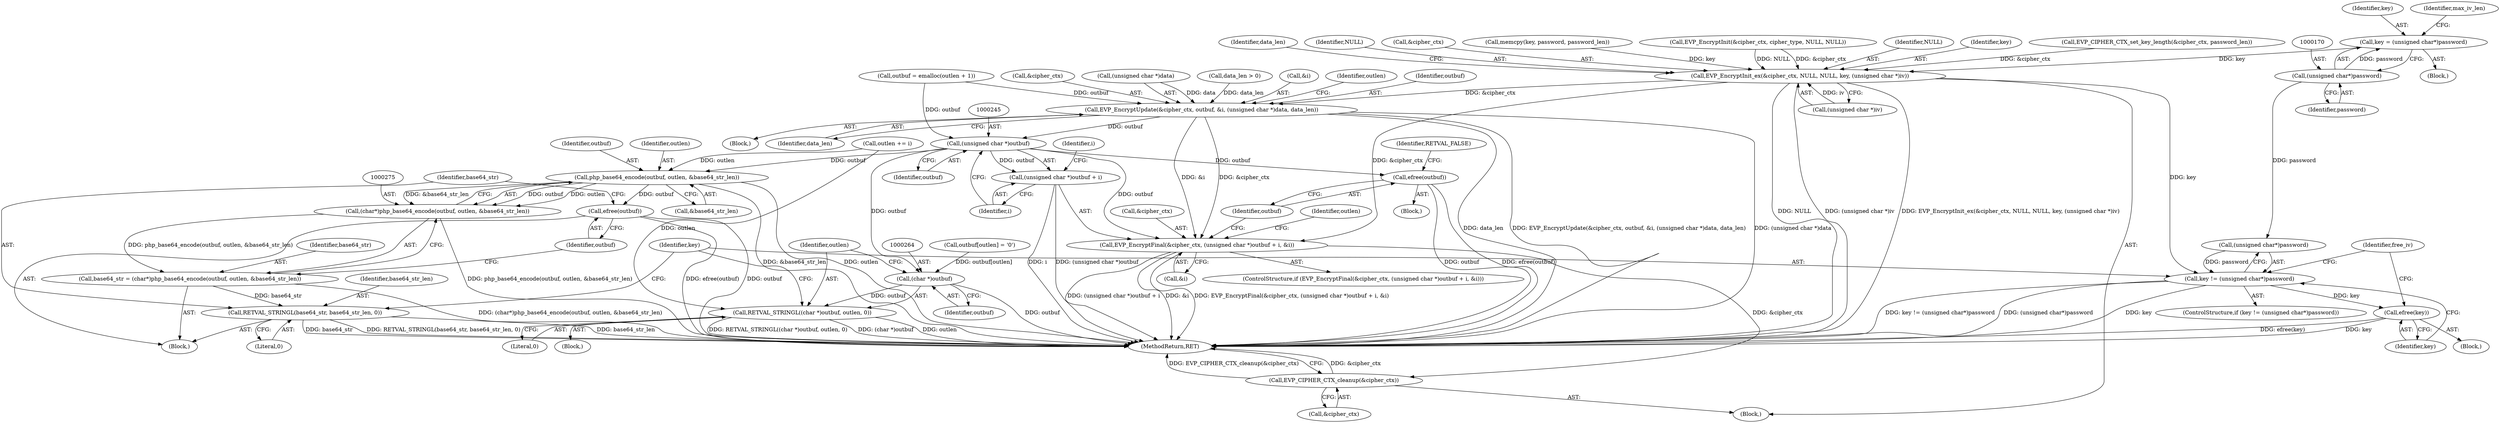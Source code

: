 digraph "0_php_270a406ac94b5fc5cc9ef59fc61e3b4b95648a3e@pointer" {
"1000167" [label="(Call,key = (unsigned char*)password)"];
"1000169" [label="(Call,(unsigned char*)password)"];
"1000212" [label="(Call,EVP_EncryptInit_ex(&cipher_ctx, NULL, NULL, key, (unsigned char *)iv))"];
"1000226" [label="(Call,EVP_EncryptUpdate(&cipher_ctx, outbuf, &i, (unsigned char *)data, data_len))"];
"1000240" [label="(Call,EVP_EncryptFinal(&cipher_ctx, (unsigned char *)outbuf + i, &i))"];
"1000306" [label="(Call,EVP_CIPHER_CTX_cleanup(&cipher_ctx))"];
"1000244" [label="(Call,(unsigned char *)outbuf)"];
"1000243" [label="(Call,(unsigned char *)outbuf + i)"];
"1000263" [label="(Call,(char *)outbuf)"];
"1000262" [label="(Call,RETVAL_STRINGL((char *)outbuf, outlen, 0))"];
"1000276" [label="(Call,php_base64_encode(outbuf, outlen, &base64_str_len))"];
"1000274" [label="(Call,(char*)php_base64_encode(outbuf, outlen, &base64_str_len))"];
"1000272" [label="(Call,base64_str = (char*)php_base64_encode(outbuf, outlen, &base64_str_len))"];
"1000283" [label="(Call,RETVAL_STRINGL(base64_str, base64_str_len, 0))"];
"1000281" [label="(Call,efree(outbuf))"];
"1000289" [label="(Call,efree(outbuf))"];
"1000293" [label="(Call,key != (unsigned char*)password)"];
"1000299" [label="(Call,efree(key))"];
"1000285" [label="(Identifier,base64_str_len)"];
"1000278" [label="(Identifier,outlen)"];
"1000292" [label="(ControlStructure,if (key != (unsigned char*)password))"];
"1000197" [label="(Call,EVP_EncryptInit(&cipher_ctx, cipher_type, NULL, NULL))"];
"1000166" [label="(Block,)"];
"1000279" [label="(Call,&base64_str_len)"];
"1000307" [label="(Call,&cipher_ctx)"];
"1000243" [label="(Call,(unsigned char *)outbuf + i)"];
"1000247" [label="(Identifier,i)"];
"1000246" [label="(Identifier,outbuf)"];
"1000267" [label="(Literal,0)"];
"1000281" [label="(Call,efree(outbuf))"];
"1000191" [label="(Call,outbuf = emalloc(outlen + 1))"];
"1000257" [label="(Call,outbuf[outlen] = '\0')"];
"1000232" [label="(Call,(unsigned char *)data)"];
"1000273" [label="(Identifier,base64_str)"];
"1000294" [label="(Identifier,key)"];
"1000212" [label="(Call,EVP_EncryptInit_ex(&cipher_ctx, NULL, NULL, key, (unsigned char *)iv))"];
"1000223" [label="(Identifier,data_len)"];
"1000167" [label="(Call,key = (unsigned char*)password)"];
"1000252" [label="(Identifier,outlen)"];
"1000215" [label="(Identifier,NULL)"];
"1000222" [label="(Call,data_len > 0)"];
"1000249" [label="(Identifier,i)"];
"1000256" [label="(Block,)"];
"1000284" [label="(Identifier,base64_str)"];
"1000225" [label="(Block,)"];
"1000291" [label="(Identifier,RETVAL_FALSE)"];
"1000248" [label="(Call,&i)"];
"1000295" [label="(Call,(unsigned char*)password)"];
"1000171" [label="(Identifier,password)"];
"1000213" [label="(Call,&cipher_ctx)"];
"1000277" [label="(Identifier,outbuf)"];
"1000286" [label="(Literal,0)"];
"1000251" [label="(Call,outlen += i)"];
"1000161" [label="(Call,memcpy(key, password, password_len))"];
"1000290" [label="(Identifier,outbuf)"];
"1000309" [label="(MethodReturn,RET)"];
"1000216" [label="(Identifier,NULL)"];
"1000169" [label="(Call,(unsigned char*)password)"];
"1000289" [label="(Call,efree(outbuf))"];
"1000298" [label="(Block,)"];
"1000230" [label="(Call,&i)"];
"1000299" [label="(Call,efree(key))"];
"1000237" [label="(Identifier,outlen)"];
"1000217" [label="(Identifier,key)"];
"1000229" [label="(Identifier,outbuf)"];
"1000240" [label="(Call,EVP_EncryptFinal(&cipher_ctx, (unsigned char *)outbuf + i, &i))"];
"1000266" [label="(Identifier,outlen)"];
"1000300" [label="(Identifier,key)"];
"1000265" [label="(Identifier,outbuf)"];
"1000293" [label="(Call,key != (unsigned char*)password)"];
"1000168" [label="(Identifier,key)"];
"1000235" [label="(Identifier,data_len)"];
"1000102" [label="(Block,)"];
"1000282" [label="(Identifier,outbuf)"];
"1000244" [label="(Call,(unsigned char *)outbuf)"];
"1000241" [label="(Call,&cipher_ctx)"];
"1000269" [label="(Block,)"];
"1000272" [label="(Call,base64_str = (char*)php_base64_encode(outbuf, outlen, &base64_str_len))"];
"1000226" [label="(Call,EVP_EncryptUpdate(&cipher_ctx, outbuf, &i, (unsigned char *)data, data_len))"];
"1000306" [label="(Call,EVP_CIPHER_CTX_cleanup(&cipher_ctx))"];
"1000263" [label="(Call,(char *)outbuf)"];
"1000274" [label="(Call,(char*)php_base64_encode(outbuf, outlen, &base64_str_len))"];
"1000283" [label="(Call,RETVAL_STRINGL(base64_str, base64_str_len, 0))"];
"1000288" [label="(Block,)"];
"1000276" [label="(Call,php_base64_encode(outbuf, outlen, &base64_str_len))"];
"1000173" [label="(Identifier,max_iv_len)"];
"1000218" [label="(Call,(unsigned char *)iv)"];
"1000208" [label="(Call,EVP_CIPHER_CTX_set_key_length(&cipher_ctx, password_len))"];
"1000262" [label="(Call,RETVAL_STRINGL((char *)outbuf, outlen, 0))"];
"1000302" [label="(Identifier,free_iv)"];
"1000239" [label="(ControlStructure,if (EVP_EncryptFinal(&cipher_ctx, (unsigned char *)outbuf + i, &i)))"];
"1000227" [label="(Call,&cipher_ctx)"];
"1000167" -> "1000166"  [label="AST: "];
"1000167" -> "1000169"  [label="CFG: "];
"1000168" -> "1000167"  [label="AST: "];
"1000169" -> "1000167"  [label="AST: "];
"1000173" -> "1000167"  [label="CFG: "];
"1000169" -> "1000167"  [label="DDG: password"];
"1000167" -> "1000212"  [label="DDG: key"];
"1000169" -> "1000171"  [label="CFG: "];
"1000170" -> "1000169"  [label="AST: "];
"1000171" -> "1000169"  [label="AST: "];
"1000169" -> "1000295"  [label="DDG: password"];
"1000212" -> "1000102"  [label="AST: "];
"1000212" -> "1000218"  [label="CFG: "];
"1000213" -> "1000212"  [label="AST: "];
"1000215" -> "1000212"  [label="AST: "];
"1000216" -> "1000212"  [label="AST: "];
"1000217" -> "1000212"  [label="AST: "];
"1000218" -> "1000212"  [label="AST: "];
"1000223" -> "1000212"  [label="CFG: "];
"1000212" -> "1000309"  [label="DDG: NULL"];
"1000212" -> "1000309"  [label="DDG: (unsigned char *)iv"];
"1000212" -> "1000309"  [label="DDG: EVP_EncryptInit_ex(&cipher_ctx, NULL, NULL, key, (unsigned char *)iv)"];
"1000208" -> "1000212"  [label="DDG: &cipher_ctx"];
"1000197" -> "1000212"  [label="DDG: &cipher_ctx"];
"1000197" -> "1000212"  [label="DDG: NULL"];
"1000161" -> "1000212"  [label="DDG: key"];
"1000218" -> "1000212"  [label="DDG: iv"];
"1000212" -> "1000226"  [label="DDG: &cipher_ctx"];
"1000212" -> "1000240"  [label="DDG: &cipher_ctx"];
"1000212" -> "1000293"  [label="DDG: key"];
"1000226" -> "1000225"  [label="AST: "];
"1000226" -> "1000235"  [label="CFG: "];
"1000227" -> "1000226"  [label="AST: "];
"1000229" -> "1000226"  [label="AST: "];
"1000230" -> "1000226"  [label="AST: "];
"1000232" -> "1000226"  [label="AST: "];
"1000235" -> "1000226"  [label="AST: "];
"1000237" -> "1000226"  [label="CFG: "];
"1000226" -> "1000309"  [label="DDG: data_len"];
"1000226" -> "1000309"  [label="DDG: EVP_EncryptUpdate(&cipher_ctx, outbuf, &i, (unsigned char *)data, data_len)"];
"1000226" -> "1000309"  [label="DDG: (unsigned char *)data"];
"1000191" -> "1000226"  [label="DDG: outbuf"];
"1000232" -> "1000226"  [label="DDG: data"];
"1000222" -> "1000226"  [label="DDG: data_len"];
"1000226" -> "1000240"  [label="DDG: &cipher_ctx"];
"1000226" -> "1000240"  [label="DDG: &i"];
"1000226" -> "1000244"  [label="DDG: outbuf"];
"1000240" -> "1000239"  [label="AST: "];
"1000240" -> "1000248"  [label="CFG: "];
"1000241" -> "1000240"  [label="AST: "];
"1000243" -> "1000240"  [label="AST: "];
"1000248" -> "1000240"  [label="AST: "];
"1000252" -> "1000240"  [label="CFG: "];
"1000290" -> "1000240"  [label="CFG: "];
"1000240" -> "1000309"  [label="DDG: &i"];
"1000240" -> "1000309"  [label="DDG: EVP_EncryptFinal(&cipher_ctx, (unsigned char *)outbuf + i, &i)"];
"1000240" -> "1000309"  [label="DDG: (unsigned char *)outbuf + i"];
"1000244" -> "1000240"  [label="DDG: outbuf"];
"1000240" -> "1000306"  [label="DDG: &cipher_ctx"];
"1000306" -> "1000102"  [label="AST: "];
"1000306" -> "1000307"  [label="CFG: "];
"1000307" -> "1000306"  [label="AST: "];
"1000309" -> "1000306"  [label="CFG: "];
"1000306" -> "1000309"  [label="DDG: &cipher_ctx"];
"1000306" -> "1000309"  [label="DDG: EVP_CIPHER_CTX_cleanup(&cipher_ctx)"];
"1000244" -> "1000243"  [label="AST: "];
"1000244" -> "1000246"  [label="CFG: "];
"1000245" -> "1000244"  [label="AST: "];
"1000246" -> "1000244"  [label="AST: "];
"1000247" -> "1000244"  [label="CFG: "];
"1000244" -> "1000243"  [label="DDG: outbuf"];
"1000191" -> "1000244"  [label="DDG: outbuf"];
"1000244" -> "1000263"  [label="DDG: outbuf"];
"1000244" -> "1000276"  [label="DDG: outbuf"];
"1000244" -> "1000289"  [label="DDG: outbuf"];
"1000243" -> "1000247"  [label="CFG: "];
"1000247" -> "1000243"  [label="AST: "];
"1000249" -> "1000243"  [label="CFG: "];
"1000243" -> "1000309"  [label="DDG: (unsigned char *)outbuf"];
"1000243" -> "1000309"  [label="DDG: i"];
"1000263" -> "1000262"  [label="AST: "];
"1000263" -> "1000265"  [label="CFG: "];
"1000264" -> "1000263"  [label="AST: "];
"1000265" -> "1000263"  [label="AST: "];
"1000266" -> "1000263"  [label="CFG: "];
"1000263" -> "1000309"  [label="DDG: outbuf"];
"1000263" -> "1000262"  [label="DDG: outbuf"];
"1000257" -> "1000263"  [label="DDG: outbuf[outlen]"];
"1000262" -> "1000256"  [label="AST: "];
"1000262" -> "1000267"  [label="CFG: "];
"1000266" -> "1000262"  [label="AST: "];
"1000267" -> "1000262"  [label="AST: "];
"1000294" -> "1000262"  [label="CFG: "];
"1000262" -> "1000309"  [label="DDG: (char *)outbuf"];
"1000262" -> "1000309"  [label="DDG: outlen"];
"1000262" -> "1000309"  [label="DDG: RETVAL_STRINGL((char *)outbuf, outlen, 0)"];
"1000251" -> "1000262"  [label="DDG: outlen"];
"1000276" -> "1000274"  [label="AST: "];
"1000276" -> "1000279"  [label="CFG: "];
"1000277" -> "1000276"  [label="AST: "];
"1000278" -> "1000276"  [label="AST: "];
"1000279" -> "1000276"  [label="AST: "];
"1000274" -> "1000276"  [label="CFG: "];
"1000276" -> "1000309"  [label="DDG: outlen"];
"1000276" -> "1000309"  [label="DDG: &base64_str_len"];
"1000276" -> "1000274"  [label="DDG: outbuf"];
"1000276" -> "1000274"  [label="DDG: outlen"];
"1000276" -> "1000274"  [label="DDG: &base64_str_len"];
"1000251" -> "1000276"  [label="DDG: outlen"];
"1000276" -> "1000281"  [label="DDG: outbuf"];
"1000274" -> "1000272"  [label="AST: "];
"1000275" -> "1000274"  [label="AST: "];
"1000272" -> "1000274"  [label="CFG: "];
"1000274" -> "1000309"  [label="DDG: php_base64_encode(outbuf, outlen, &base64_str_len)"];
"1000274" -> "1000272"  [label="DDG: php_base64_encode(outbuf, outlen, &base64_str_len)"];
"1000272" -> "1000269"  [label="AST: "];
"1000273" -> "1000272"  [label="AST: "];
"1000282" -> "1000272"  [label="CFG: "];
"1000272" -> "1000309"  [label="DDG: (char*)php_base64_encode(outbuf, outlen, &base64_str_len)"];
"1000272" -> "1000283"  [label="DDG: base64_str"];
"1000283" -> "1000269"  [label="AST: "];
"1000283" -> "1000286"  [label="CFG: "];
"1000284" -> "1000283"  [label="AST: "];
"1000285" -> "1000283"  [label="AST: "];
"1000286" -> "1000283"  [label="AST: "];
"1000294" -> "1000283"  [label="CFG: "];
"1000283" -> "1000309"  [label="DDG: base64_str_len"];
"1000283" -> "1000309"  [label="DDG: base64_str"];
"1000283" -> "1000309"  [label="DDG: RETVAL_STRINGL(base64_str, base64_str_len, 0)"];
"1000281" -> "1000269"  [label="AST: "];
"1000281" -> "1000282"  [label="CFG: "];
"1000282" -> "1000281"  [label="AST: "];
"1000284" -> "1000281"  [label="CFG: "];
"1000281" -> "1000309"  [label="DDG: outbuf"];
"1000281" -> "1000309"  [label="DDG: efree(outbuf)"];
"1000289" -> "1000288"  [label="AST: "];
"1000289" -> "1000290"  [label="CFG: "];
"1000290" -> "1000289"  [label="AST: "];
"1000291" -> "1000289"  [label="CFG: "];
"1000289" -> "1000309"  [label="DDG: outbuf"];
"1000289" -> "1000309"  [label="DDG: efree(outbuf)"];
"1000293" -> "1000292"  [label="AST: "];
"1000293" -> "1000295"  [label="CFG: "];
"1000294" -> "1000293"  [label="AST: "];
"1000295" -> "1000293"  [label="AST: "];
"1000300" -> "1000293"  [label="CFG: "];
"1000302" -> "1000293"  [label="CFG: "];
"1000293" -> "1000309"  [label="DDG: key"];
"1000293" -> "1000309"  [label="DDG: key != (unsigned char*)password"];
"1000293" -> "1000309"  [label="DDG: (unsigned char*)password"];
"1000295" -> "1000293"  [label="DDG: password"];
"1000293" -> "1000299"  [label="DDG: key"];
"1000299" -> "1000298"  [label="AST: "];
"1000299" -> "1000300"  [label="CFG: "];
"1000300" -> "1000299"  [label="AST: "];
"1000302" -> "1000299"  [label="CFG: "];
"1000299" -> "1000309"  [label="DDG: efree(key)"];
"1000299" -> "1000309"  [label="DDG: key"];
}
